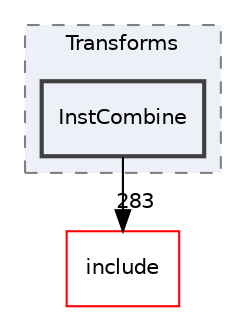 digraph "lib/Transforms/InstCombine"
{
 // LATEX_PDF_SIZE
  bgcolor="transparent";
  edge [fontname="Helvetica",fontsize="10",labelfontname="Helvetica",labelfontsize="10"];
  node [fontname="Helvetica",fontsize="10",shape="box"];
  compound=true
  subgraph clusterdir_a72932e0778af28115095468f6286ff8 {
    graph [ bgcolor="#edf0f7", pencolor="grey50", style="filled,dashed,", label="Transforms", fontname="Helvetica", fontsize="10", URL="dir_a72932e0778af28115095468f6286ff8.html"]
  dir_99567d9c0c7f3685f25b19ecc341a865 [label="InstCombine", style="filled,bold,", fillcolor="#edf0f7", color="grey25", URL="dir_99567d9c0c7f3685f25b19ecc341a865.html"];
  }
  dir_d44c64559bbebec7f509842c48db8b23 [label="include", style="", fillcolor="#edf0f7", color="red", URL="dir_d44c64559bbebec7f509842c48db8b23.html"];
  dir_99567d9c0c7f3685f25b19ecc341a865->dir_d44c64559bbebec7f509842c48db8b23 [headlabel="283", labeldistance=1.5 headhref="dir_000084_000082.html"];
}
